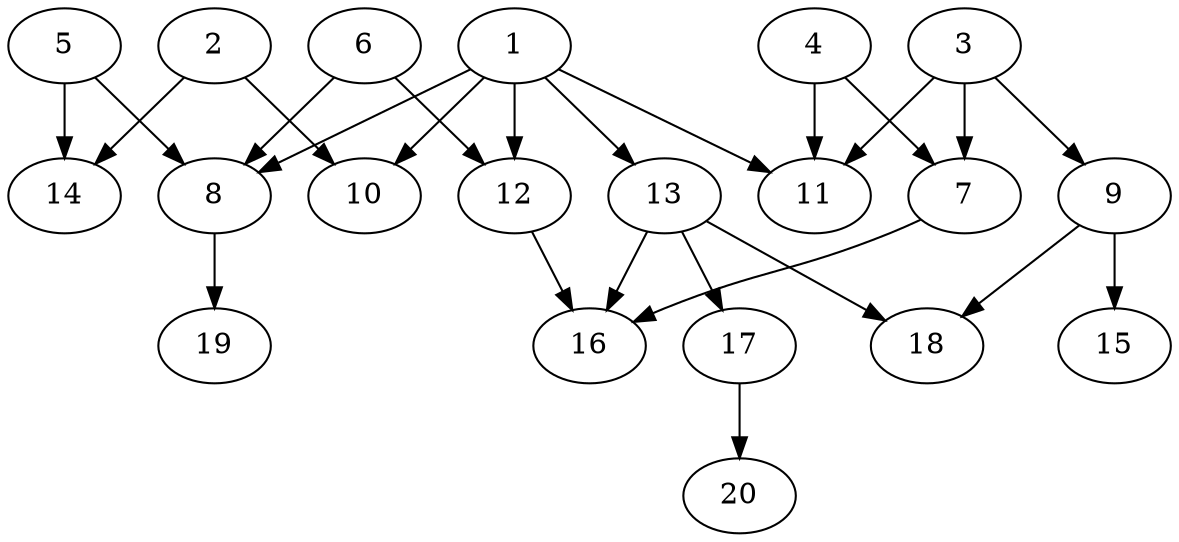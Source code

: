 // DAG automatically generated by daggen at Wed Jul 24 21:27:05 2019
// ./daggen --dot -n 20 --ccr 0.5 --fat 0.7 --regular 0.5 --density 0.5 --mindata 5242880 --maxdata 52428800 
digraph G {
  1 [size="22544384", alpha="0.08", expect_size="11272192"] 
  1 -> 8 [size ="11272192"]
  1 -> 10 [size ="11272192"]
  1 -> 11 [size ="11272192"]
  1 -> 12 [size ="11272192"]
  1 -> 13 [size ="11272192"]
  2 [size="12308480", alpha="0.02", expect_size="6154240"] 
  2 -> 10 [size ="6154240"]
  2 -> 14 [size ="6154240"]
  3 [size="86063104", alpha="0.18", expect_size="43031552"] 
  3 -> 7 [size ="43031552"]
  3 -> 9 [size ="43031552"]
  3 -> 11 [size ="43031552"]
  4 [size="22624256", alpha="0.15", expect_size="11312128"] 
  4 -> 7 [size ="11312128"]
  4 -> 11 [size ="11312128"]
  5 [size="88748032", alpha="0.14", expect_size="44374016"] 
  5 -> 8 [size ="44374016"]
  5 -> 14 [size ="44374016"]
  6 [size="69718016", alpha="0.13", expect_size="34859008"] 
  6 -> 8 [size ="34859008"]
  6 -> 12 [size ="34859008"]
  7 [size="29579264", alpha="0.19", expect_size="14789632"] 
  7 -> 16 [size ="14789632"]
  8 [size="48158720", alpha="0.00", expect_size="24079360"] 
  8 -> 19 [size ="24079360"]
  9 [size="18290688", alpha="0.11", expect_size="9145344"] 
  9 -> 15 [size ="9145344"]
  9 -> 18 [size ="9145344"]
  10 [size="52234240", alpha="0.15", expect_size="26117120"] 
  11 [size="31619072", alpha="0.09", expect_size="15809536"] 
  12 [size="69931008", alpha="0.17", expect_size="34965504"] 
  12 -> 16 [size ="34965504"]
  13 [size="79419392", alpha="0.13", expect_size="39709696"] 
  13 -> 16 [size ="39709696"]
  13 -> 17 [size ="39709696"]
  13 -> 18 [size ="39709696"]
  14 [size="69466112", alpha="0.18", expect_size="34733056"] 
  15 [size="46090240", alpha="0.06", expect_size="23045120"] 
  16 [size="16826368", alpha="0.06", expect_size="8413184"] 
  17 [size="77492224", alpha="0.13", expect_size="38746112"] 
  17 -> 20 [size ="38746112"]
  18 [size="71657472", alpha="0.13", expect_size="35828736"] 
  19 [size="73093120", alpha="0.13", expect_size="36546560"] 
  20 [size="32948224", alpha="0.04", expect_size="16474112"] 
}
